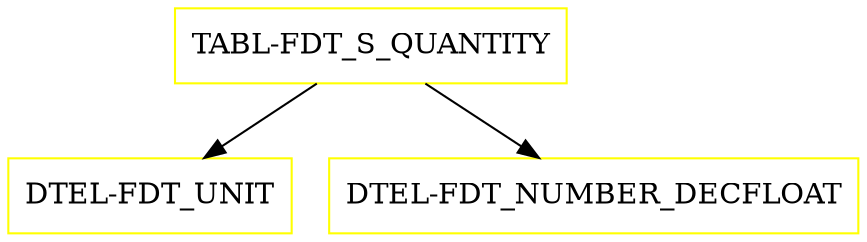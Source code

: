 digraph G {
  "TABL-FDT_S_QUANTITY" [shape=box,color=yellow];
  "DTEL-FDT_UNIT" [shape=box,color=yellow,URL="./DTEL_FDT_UNIT.html"];
  "DTEL-FDT_NUMBER_DECFLOAT" [shape=box,color=yellow,URL="./DTEL_FDT_NUMBER_DECFLOAT.html"];
  "TABL-FDT_S_QUANTITY" -> "DTEL-FDT_NUMBER_DECFLOAT";
  "TABL-FDT_S_QUANTITY" -> "DTEL-FDT_UNIT";
}
